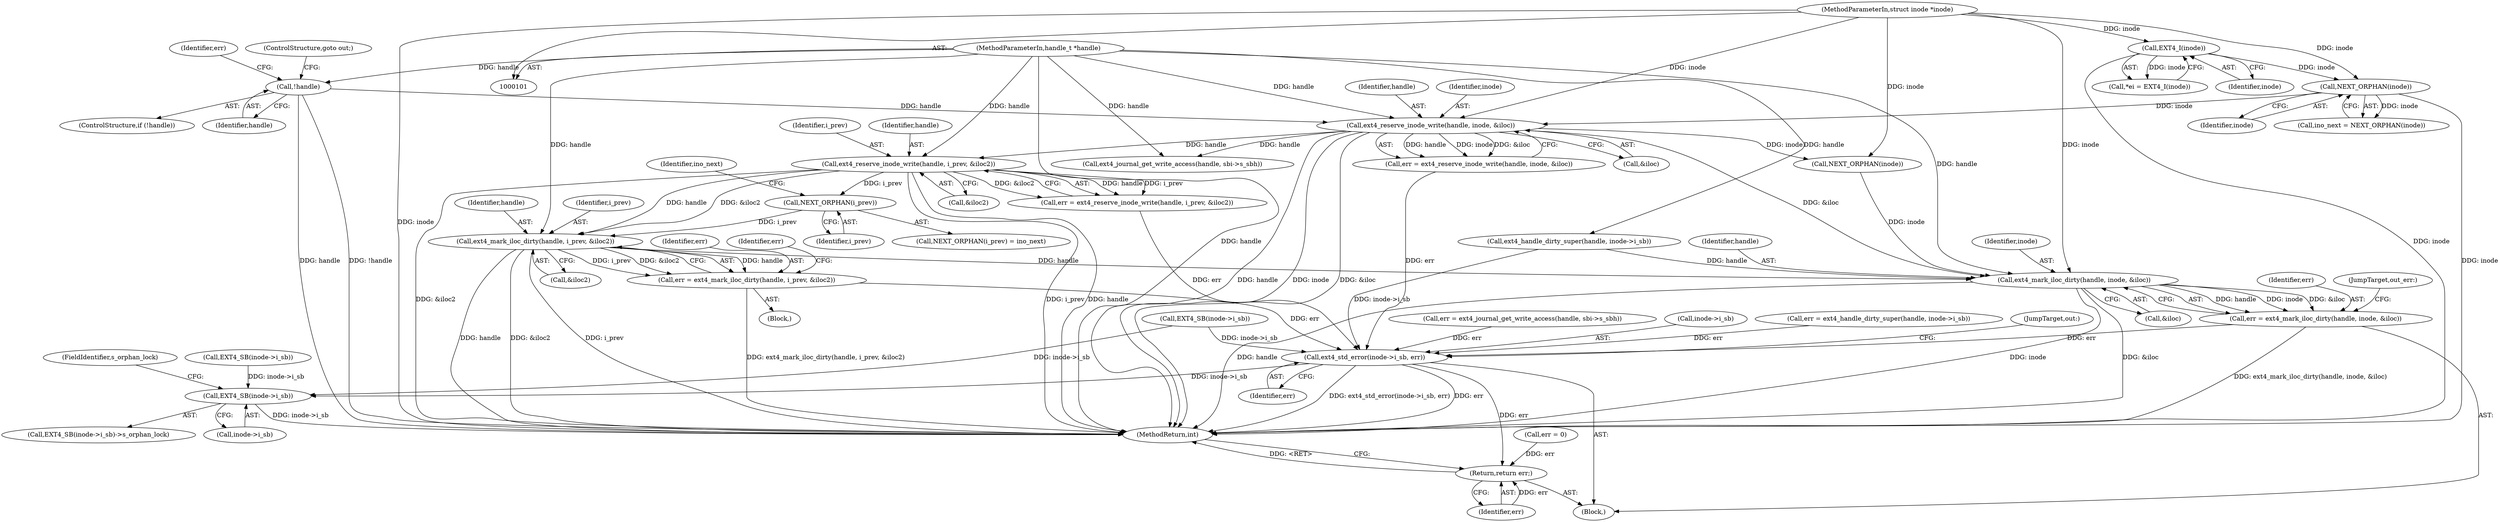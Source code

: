 digraph "0_linux_0e9a9a1ad619e7e987815d20262d36a2f95717ca@pointer" {
"1000254" [label="(Call,ext4_mark_iloc_dirty(handle, i_prev, &iloc2))"];
"1000240" [label="(Call,ext4_reserve_inode_write(handle, i_prev, &iloc2))"];
"1000177" [label="(Call,ext4_reserve_inode_write(handle, inode, &iloc))"];
"1000172" [label="(Call,!handle)"];
"1000102" [label="(MethodParameterIn,handle_t *handle)"];
"1000145" [label="(Call,NEXT_ORPHAN(inode))"];
"1000109" [label="(Call,EXT4_I(inode))"];
"1000103" [label="(MethodParameterIn,struct inode *inode)"];
"1000249" [label="(Call,NEXT_ORPHAN(i_prev))"];
"1000252" [label="(Call,err = ext4_mark_iloc_dirty(handle, i_prev, &iloc2))"];
"1000274" [label="(Call,ext4_std_error(inode->i_sb, err))"];
"1000283" [label="(Call,EXT4_SB(inode->i_sb))"];
"1000288" [label="(Return,return err;)"];
"1000268" [label="(Call,ext4_mark_iloc_dirty(handle, inode, &iloc))"];
"1000266" [label="(Call,err = ext4_mark_iloc_dirty(handle, inode, &iloc))"];
"1000278" [label="(Identifier,err)"];
"1000279" [label="(JumpTarget,out:)"];
"1000242" [label="(Identifier,i_prev)"];
"1000175" [label="(Call,err = ext4_reserve_inode_write(handle, inode, &iloc))"];
"1000250" [label="(Identifier,i_prev)"];
"1000287" [label="(FieldIdentifier,s_orphan_lock)"];
"1000243" [label="(Call,&iloc2)"];
"1000220" [label="(Call,err = ext4_handle_dirty_super(handle, inode->i_sb))"];
"1000267" [label="(Identifier,err)"];
"1000257" [label="(Call,&iloc2)"];
"1000273" [label="(JumpTarget,out_err:)"];
"1000177" [label="(Call,ext4_reserve_inode_write(handle, inode, &iloc))"];
"1000252" [label="(Call,err = ext4_mark_iloc_dirty(handle, i_prev, &iloc2))"];
"1000256" [label="(Identifier,i_prev)"];
"1000143" [label="(Call,ino_next = NEXT_ORPHAN(inode))"];
"1000270" [label="(Identifier,inode)"];
"1000249" [label="(Call,NEXT_ORPHAN(i_prev))"];
"1000222" [label="(Call,ext4_handle_dirty_super(handle, inode->i_sb))"];
"1000180" [label="(Call,&iloc)"];
"1000284" [label="(Call,inode->i_sb)"];
"1000104" [label="(Block,)"];
"1000248" [label="(Call,NEXT_ORPHAN(i_prev) = ino_next)"];
"1000204" [label="(Call,ext4_journal_get_write_access(handle, sbi->s_sbh))"];
"1000171" [label="(ControlStructure,if (!handle))"];
"1000109" [label="(Call,EXT4_I(inode))"];
"1000110" [label="(Identifier,inode)"];
"1000251" [label="(Identifier,ino_next)"];
"1000156" [label="(Call,EXT4_SB(inode->i_sb))"];
"1000271" [label="(Call,&iloc)"];
"1000289" [label="(Identifier,err)"];
"1000146" [label="(Identifier,inode)"];
"1000178" [label="(Identifier,handle)"];
"1000240" [label="(Call,ext4_reserve_inode_write(handle, i_prev, &iloc2))"];
"1000266" [label="(Call,err = ext4_mark_iloc_dirty(handle, inode, &iloc))"];
"1000131" [label="(Call,EXT4_SB(inode->i_sb))"];
"1000107" [label="(Call,*ei = EXT4_I(inode))"];
"1000255" [label="(Identifier,handle)"];
"1000103" [label="(MethodParameterIn,struct inode *inode)"];
"1000102" [label="(MethodParameterIn,handle_t *handle)"];
"1000228" [label="(Block,)"];
"1000202" [label="(Call,err = ext4_journal_get_write_access(handle, sbi->s_sbh))"];
"1000275" [label="(Call,inode->i_sb)"];
"1000282" [label="(Call,EXT4_SB(inode->i_sb)->s_orphan_lock)"];
"1000241" [label="(Identifier,handle)"];
"1000269" [label="(Identifier,handle)"];
"1000253" [label="(Identifier,err)"];
"1000238" [label="(Call,err = ext4_reserve_inode_write(handle, i_prev, &iloc2))"];
"1000115" [label="(Call,err = 0)"];
"1000268" [label="(Call,ext4_mark_iloc_dirty(handle, inode, &iloc))"];
"1000179" [label="(Identifier,inode)"];
"1000263" [label="(Call,NEXT_ORPHAN(inode))"];
"1000176" [label="(Identifier,err)"];
"1000274" [label="(Call,ext4_std_error(inode->i_sb, err))"];
"1000283" [label="(Call,EXT4_SB(inode->i_sb))"];
"1000174" [label="(ControlStructure,goto out;)"];
"1000260" [label="(Identifier,err)"];
"1000288" [label="(Return,return err;)"];
"1000145" [label="(Call,NEXT_ORPHAN(inode))"];
"1000173" [label="(Identifier,handle)"];
"1000172" [label="(Call,!handle)"];
"1000296" [label="(MethodReturn,int)"];
"1000254" [label="(Call,ext4_mark_iloc_dirty(handle, i_prev, &iloc2))"];
"1000254" -> "1000252"  [label="AST: "];
"1000254" -> "1000257"  [label="CFG: "];
"1000255" -> "1000254"  [label="AST: "];
"1000256" -> "1000254"  [label="AST: "];
"1000257" -> "1000254"  [label="AST: "];
"1000252" -> "1000254"  [label="CFG: "];
"1000254" -> "1000296"  [label="DDG: handle"];
"1000254" -> "1000296"  [label="DDG: &iloc2"];
"1000254" -> "1000296"  [label="DDG: i_prev"];
"1000254" -> "1000252"  [label="DDG: handle"];
"1000254" -> "1000252"  [label="DDG: i_prev"];
"1000254" -> "1000252"  [label="DDG: &iloc2"];
"1000240" -> "1000254"  [label="DDG: handle"];
"1000240" -> "1000254"  [label="DDG: &iloc2"];
"1000102" -> "1000254"  [label="DDG: handle"];
"1000249" -> "1000254"  [label="DDG: i_prev"];
"1000254" -> "1000268"  [label="DDG: handle"];
"1000240" -> "1000238"  [label="AST: "];
"1000240" -> "1000243"  [label="CFG: "];
"1000241" -> "1000240"  [label="AST: "];
"1000242" -> "1000240"  [label="AST: "];
"1000243" -> "1000240"  [label="AST: "];
"1000238" -> "1000240"  [label="CFG: "];
"1000240" -> "1000296"  [label="DDG: i_prev"];
"1000240" -> "1000296"  [label="DDG: handle"];
"1000240" -> "1000296"  [label="DDG: &iloc2"];
"1000240" -> "1000238"  [label="DDG: handle"];
"1000240" -> "1000238"  [label="DDG: i_prev"];
"1000240" -> "1000238"  [label="DDG: &iloc2"];
"1000177" -> "1000240"  [label="DDG: handle"];
"1000102" -> "1000240"  [label="DDG: handle"];
"1000240" -> "1000249"  [label="DDG: i_prev"];
"1000177" -> "1000175"  [label="AST: "];
"1000177" -> "1000180"  [label="CFG: "];
"1000178" -> "1000177"  [label="AST: "];
"1000179" -> "1000177"  [label="AST: "];
"1000180" -> "1000177"  [label="AST: "];
"1000175" -> "1000177"  [label="CFG: "];
"1000177" -> "1000296"  [label="DDG: handle"];
"1000177" -> "1000296"  [label="DDG: inode"];
"1000177" -> "1000296"  [label="DDG: &iloc"];
"1000177" -> "1000175"  [label="DDG: handle"];
"1000177" -> "1000175"  [label="DDG: inode"];
"1000177" -> "1000175"  [label="DDG: &iloc"];
"1000172" -> "1000177"  [label="DDG: handle"];
"1000102" -> "1000177"  [label="DDG: handle"];
"1000145" -> "1000177"  [label="DDG: inode"];
"1000103" -> "1000177"  [label="DDG: inode"];
"1000177" -> "1000204"  [label="DDG: handle"];
"1000177" -> "1000263"  [label="DDG: inode"];
"1000177" -> "1000268"  [label="DDG: &iloc"];
"1000172" -> "1000171"  [label="AST: "];
"1000172" -> "1000173"  [label="CFG: "];
"1000173" -> "1000172"  [label="AST: "];
"1000174" -> "1000172"  [label="CFG: "];
"1000176" -> "1000172"  [label="CFG: "];
"1000172" -> "1000296"  [label="DDG: !handle"];
"1000172" -> "1000296"  [label="DDG: handle"];
"1000102" -> "1000172"  [label="DDG: handle"];
"1000102" -> "1000101"  [label="AST: "];
"1000102" -> "1000296"  [label="DDG: handle"];
"1000102" -> "1000204"  [label="DDG: handle"];
"1000102" -> "1000222"  [label="DDG: handle"];
"1000102" -> "1000268"  [label="DDG: handle"];
"1000145" -> "1000143"  [label="AST: "];
"1000145" -> "1000146"  [label="CFG: "];
"1000146" -> "1000145"  [label="AST: "];
"1000143" -> "1000145"  [label="CFG: "];
"1000145" -> "1000296"  [label="DDG: inode"];
"1000145" -> "1000143"  [label="DDG: inode"];
"1000109" -> "1000145"  [label="DDG: inode"];
"1000103" -> "1000145"  [label="DDG: inode"];
"1000109" -> "1000107"  [label="AST: "];
"1000109" -> "1000110"  [label="CFG: "];
"1000110" -> "1000109"  [label="AST: "];
"1000107" -> "1000109"  [label="CFG: "];
"1000109" -> "1000296"  [label="DDG: inode"];
"1000109" -> "1000107"  [label="DDG: inode"];
"1000103" -> "1000109"  [label="DDG: inode"];
"1000103" -> "1000101"  [label="AST: "];
"1000103" -> "1000296"  [label="DDG: inode"];
"1000103" -> "1000263"  [label="DDG: inode"];
"1000103" -> "1000268"  [label="DDG: inode"];
"1000249" -> "1000248"  [label="AST: "];
"1000249" -> "1000250"  [label="CFG: "];
"1000250" -> "1000249"  [label="AST: "];
"1000251" -> "1000249"  [label="CFG: "];
"1000252" -> "1000228"  [label="AST: "];
"1000253" -> "1000252"  [label="AST: "];
"1000260" -> "1000252"  [label="CFG: "];
"1000252" -> "1000296"  [label="DDG: ext4_mark_iloc_dirty(handle, i_prev, &iloc2)"];
"1000252" -> "1000274"  [label="DDG: err"];
"1000274" -> "1000104"  [label="AST: "];
"1000274" -> "1000278"  [label="CFG: "];
"1000275" -> "1000274"  [label="AST: "];
"1000278" -> "1000274"  [label="AST: "];
"1000279" -> "1000274"  [label="CFG: "];
"1000274" -> "1000296"  [label="DDG: ext4_std_error(inode->i_sb, err)"];
"1000274" -> "1000296"  [label="DDG: err"];
"1000156" -> "1000274"  [label="DDG: inode->i_sb"];
"1000222" -> "1000274"  [label="DDG: inode->i_sb"];
"1000220" -> "1000274"  [label="DDG: err"];
"1000238" -> "1000274"  [label="DDG: err"];
"1000266" -> "1000274"  [label="DDG: err"];
"1000202" -> "1000274"  [label="DDG: err"];
"1000175" -> "1000274"  [label="DDG: err"];
"1000274" -> "1000283"  [label="DDG: inode->i_sb"];
"1000274" -> "1000288"  [label="DDG: err"];
"1000283" -> "1000282"  [label="AST: "];
"1000283" -> "1000284"  [label="CFG: "];
"1000284" -> "1000283"  [label="AST: "];
"1000287" -> "1000283"  [label="CFG: "];
"1000283" -> "1000296"  [label="DDG: inode->i_sb"];
"1000156" -> "1000283"  [label="DDG: inode->i_sb"];
"1000131" -> "1000283"  [label="DDG: inode->i_sb"];
"1000288" -> "1000104"  [label="AST: "];
"1000288" -> "1000289"  [label="CFG: "];
"1000289" -> "1000288"  [label="AST: "];
"1000296" -> "1000288"  [label="CFG: "];
"1000288" -> "1000296"  [label="DDG: <RET>"];
"1000289" -> "1000288"  [label="DDG: err"];
"1000115" -> "1000288"  [label="DDG: err"];
"1000268" -> "1000266"  [label="AST: "];
"1000268" -> "1000271"  [label="CFG: "];
"1000269" -> "1000268"  [label="AST: "];
"1000270" -> "1000268"  [label="AST: "];
"1000271" -> "1000268"  [label="AST: "];
"1000266" -> "1000268"  [label="CFG: "];
"1000268" -> "1000296"  [label="DDG: handle"];
"1000268" -> "1000296"  [label="DDG: inode"];
"1000268" -> "1000296"  [label="DDG: &iloc"];
"1000268" -> "1000266"  [label="DDG: handle"];
"1000268" -> "1000266"  [label="DDG: inode"];
"1000268" -> "1000266"  [label="DDG: &iloc"];
"1000222" -> "1000268"  [label="DDG: handle"];
"1000263" -> "1000268"  [label="DDG: inode"];
"1000266" -> "1000104"  [label="AST: "];
"1000267" -> "1000266"  [label="AST: "];
"1000273" -> "1000266"  [label="CFG: "];
"1000266" -> "1000296"  [label="DDG: ext4_mark_iloc_dirty(handle, inode, &iloc)"];
}
